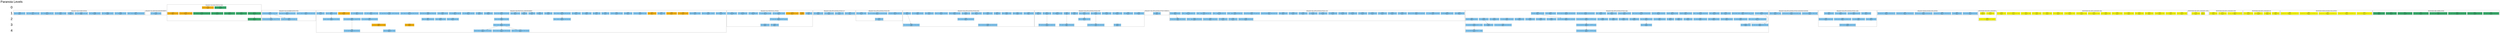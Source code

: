 digraph CRS3 {
	/* Enable the 'newrank' option: this allows aligning nodes inside a cluster
	 * to the same rank as nodes outside (e.g. the paranoia level graph on the left)
	 */
	newrank=true;
	ordering="out";

	/* Define default node style */
	node [
		shape=box,
		fontname="Liberation Sans",
		style=filled,
		fillcolor="white",
	];
	/* Define default graph style (fontname here affects the box titles) */
	graph [
		fontname="Liberation Sans",
		fontsize=22.0,
	];

	/* Paranoia levels running down the left hand side, plus graph title at the top */
	paranoia_title	[shape=plaintext, label="Paranoia Levels", fontsize=64.0];
	paranoia_0	[shape=plaintext, label="0", fontsize=72.0];
	paranoia_1	[shape=plaintext, label="1", fontsize=72.0];
	paranoia_2	[shape=plaintext, label="2", fontsize=72.0];
	paranoia_3	[shape=plaintext, label="3", fontsize=72.0];
	paranoia_4	[shape=plaintext, label="4", fontsize=72.0];

	paranoia_title -> paranoia_0 [style=invis];
	paranoia_0 -> paranoia_1 [style=invis];
	paranoia_1 -> paranoia_2 [style=invis];
	paranoia_2 -> paranoia_3 [style=invis];
	paranoia_3 -> paranoia_4 [style=invis];


	subgraph cluster_REQUEST_910_IP_REPUTATION {
		label="REQUEST-910-IP-REPUTATION";

		rule_910000	[label="910000\nRequest from currently blocked client\nPhase 2", fillcolor="lightskyblue"];
		rule_910100	[label="910100\nClient IP address is from a high risk country\nPhase 2", fillcolor="lightskyblue"];
		rule_910120	[label="910120\nCheck IP collection for previous RBL check\nPhase 2", fillcolor="lightskyblue"];
		rule_910130	[label="910130\nCheck if RBL checking can be skipped\nPhase 2", fillcolor="lightskyblue"];
		rule_910140	[label="910140\nPerform RBL check\nPhase 2", fillcolor="lightskyblue"];
		rule_910150	[label="910150\nClient IP address flagged as search engine\nPhase 2", fillcolor="lightskyblue"];
		rule_910160	[label="910160\nClient IP address flagged as spammer\nPhase 2", fillcolor="lightskyblue"];
		rule_910170	[label="910170\nClient IP address flagged as suspicious\nPhase 2", fillcolor="lightskyblue"];
		rule_910180	[label="910180\nClient IP address flagged as harvester\nPhase 2", fillcolor="lightskyblue"];
		rule_910190	[label="910190\nUpdate IP collection that RBL check has been performed\nPhase 2", fillcolor="lightskyblue"];
		/* -- Ordering -- */
		rule_910000 -> rule_910100 -> rule_910120 -> rule_910130 -> rule_910140 -> rule_910150 -> rule_910160 -> rule_910170 -> rule_910180 -> rule_910190 [style=invis];
	}


	subgraph cluster_REQUEST_911_METHOD_ENFORCEMENT {
		label="REQUEST-911-METHOD-ENFORCEMENT";

		rule_911100	[label="911100\nHTTP request method not allowed\nPhase 2", fillcolor="lightskyblue"];
	}


	subgraph cluster_REQUEST_912_DOS_PROTECTION {
		label="REQUEST-912-DOS-PROTECTION";

		rule_912100	[label="912100\nSkip DoS rules if variables are not set\nPhase 1", fillcolor="darkgoldenrod1"];
		rule_912110	[label="912110\nSkip DoS rules if variables are not set\nPhase 5", fillcolor="mediumseagreen"];
		/* -- Ordering -- */
		rule_912100 -> rule_912110 [style=invis];

		rule_912120	[label="912120\nDoS attack identified: block and log\nPhase 1", fillcolor="darkgoldenrod1"];
		rule_912130	[label="912130\nDoS attack identified: block without logging\nPhase 1", fillcolor="darkgoldenrod1"];
		rule_912140	[label="912140\nSkip remaining DoS rules if request was already blocked\nPhase 5", fillcolor="mediumseagreen"];
		rule_912150	[label="912150\nCount requests to non-static resources\nPhase 5", fillcolor="mediumseagreen"];
		rule_912160	[label="912160\nIncrement the burst counter (0 to 1)\nPhase 5", fillcolor="mediumseagreen"];
		rule_912161	[label="912161\nIncrement the burst counter (1 to 2)\nPhase 5", fillcolor="mediumseagreen"];
		rule_912170	[label="912170\nCheck burst counter and block if 2 or more\nPhase 5", fillcolor="mediumseagreen"];
			rule_912170 -> rule_912171;
		/* -- Ordering -- */
		rule_912120 -> rule_912130 -> rule_912140 -> rule_912150 -> rule_912160 -> rule_912161 -> rule_912170 [style=invis];

		rule_912171	[label="912171\nCheck burst counter and block if 1 or more\nPhase 5", fillcolor="mediumseagreen"];
	}


	subgraph cluster_REQUEST_913_SCANNER_DETECTION {
		label="REQUEST-913-SCANNER-DETECTION";

		rule_913100	[label="913100\nUser-Agent associated with known security scanner\nPhase 2", fillcolor="lightskyblue"];
			rule_913100 -> rule_913101;
			rule_913100 -> rule_913102;
		rule_913110	[label="913110\nRequest header associated with known security scanner\nPhase 2", fillcolor="lightskyblue"];
		rule_913120	[label="913120\nFilename or argument associated with known security scanner\nPhase 2", fillcolor="lightskyblue"];
		/* -- Ordering -- */
		rule_913100 -> rule_913110 -> rule_913120 [style=invis];

		rule_913101	[label="913101\nUser-Agent associated with scripting or generic HTTP client\nPhase 2", fillcolor="lightskyblue"];
		rule_913102	[label="913102\nUser-Agent associated with known web crawler or bot\nPhase 2", fillcolor="lightskyblue"];
	}


	subgraph cluster_REQUEST_920_PROTOCOL_ENFORCEMENT {
		label="REQUEST-920-PROTOCOL-ENFORCEMENT";

		rule_920100	[label="920100\nInvalid HTTP request line\nPhase 2", fillcolor="lightskyblue"];
		rule_920120	[label="920120\nAttempted multipart/form-data bypass\nPhase 2", fillcolor="lightskyblue"];
			rule_920120 -> rule_920121;
		rule_920160	[label="920160\nContent-Length header is not numeric\nPhase 1", fillcolor="darkgoldenrod1"];
		rule_920170	[label="920170\nGET or HEAD request with body content\nPhase 2", fillcolor="lightskyblue"];
			rule_920170 -> rule_920171 [dir=none];
		rule_920171	[label="920171\nGET or HEAD request with Transfer-Encoding\nPhase 2", fillcolor="lightskyblue"];
		rule_920180	[label="920180\nPOST request without Content-Length or Transfer-Encoding header\nPhase 2", fillcolor="lightskyblue"];
		rule_920181	[label="920181\nContent-Length and Transfer-Encoding headers both present\nPhase 2", fillcolor="lightskyblue"];
		rule_920190	[label="920190\nInvalid last byte value in Range/Request-Range header\nPhase 2", fillcolor="lightskyblue"];
		rule_920210	[label="920210\nConflicting Connection header data\nPhase 2", fillcolor="lightskyblue"];
		rule_920220	[label="920220\nURL encoding abuse in the request URI\nPhase 2", fillcolor="lightskyblue"];
		rule_920240	[label="920240\nURL encoding abuse in the request body\nPhase 2", fillcolor="lightskyblue"];
		rule_920250	[label="920250\nUTF-8 encoding abuse\nPhase 2", fillcolor="lightskyblue"];
		rule_920260	[label="920260\nUnicode full/half width abuse\nPhase 2", fillcolor="lightskyblue"];
		rule_920270	[label="920270\nCharacter restriction (full ASCII sans null character)\nPhase 2", fillcolor="lightskyblue"];
			rule_920270 -> rule_920271;
		rule_920280	[label="920280\nRequest missing a Host header\nPhase 2", fillcolor="lightskyblue"];
		rule_920290	[label="920290\nEmpty Host header\nPhase 2", fillcolor="lightskyblue"];
		rule_920310	[label="920310\nEmpty Accept header\nPhase 2", fillcolor="lightskyblue"];
			rule_920310 -> rule_920311 [dir=none];
		rule_920311	[label="920311\nEmpty Accept header\nPhase 2", fillcolor="lightskyblue"];
		rule_920330	[label="920330\nEmpty User-Agent header\nPhase 2", fillcolor="lightskyblue"];
		rule_920340	[label="920340\nRequest containing content missing Content-Type header\nPhase 2", fillcolor="lightskyblue"];
			rule_920340 -> rule_920341;
		rule_920350	[label="920350\nHost header is an IP address\nPhase 2", fillcolor="lightskyblue"];
		rule_920380	[label="920380\nToo many arguments in request\nPhase 2", fillcolor="lightskyblue"];
		rule_920360	[label="920360\nArgument name too long\nPhase 2", fillcolor="lightskyblue"];
		rule_920370	[label="920370\nArgument value too long\nPhase 2", fillcolor="lightskyblue"];
		rule_920390	[label="920390\nCombined size of all arguments too large\nPhase 2", fillcolor="lightskyblue"];
		rule_920400	[label="920400\nUploaded file size too large\nPhase 2", fillcolor="lightskyblue"];
		rule_920410	[label="920410\nCombined size of all uploaded files too large\nPhase 2", fillcolor="lightskyblue"];
		rule_920470	[label="920470\nIllegal Content-Type header\nPhase 1", fillcolor="darkgoldenrod1"];
		rule_920420	[label="920420\nContent-Type not allowed\nPhase 2", fillcolor="lightskyblue"];
		rule_920480	[label="920480\nContent-Type charset not allowed\nPhase 1", fillcolor="darkgoldenrod1"];
		rule_920430	[label="920430\nHTTP protocol version not allowed\nPhase 1", fillcolor="darkgoldenrod1"];
		rule_920440	[label="920440\nRequested file extension not allowed\nPhase 2", fillcolor="lightskyblue"];
		rule_920500	[label="920500\nAttempt to access a backup or 'working' file\nPhase 2", fillcolor="lightskyblue"];
		rule_920450	[label="920450\nRestricted HTTP request header\nPhase 2", fillcolor="lightskyblue"];
		/* -- Ordering -- */
		rule_920100 -> rule_920120 -> rule_920160 -> rule_920170 [style=invis];
		rule_920171 -> rule_920180 -> rule_920181 -> rule_920190 -> rule_920210 -> rule_920220 -> rule_920240 -> rule_920250 -> rule_920260 -> rule_920270 -> rule_920280 -> rule_920290 -> rule_920310 [style=invis];
		rule_920311 -> rule_920330 -> rule_920340 -> rule_920350 -> rule_920380 -> rule_920360 -> rule_920370 -> rule_920390 -> rule_920400 -> rule_920410 -> rule_920470 -> rule_920420 -> rule_920480 -> rule_920430 -> rule_920440 -> rule_920500 -> rule_920450 [style=invis];

		rule_920271	[label="920271\nCharacter restriction (visible ASCII, tab, newline)\nPhase 2", fillcolor="lightskyblue"];
			rule_920271 -> rule_920272;
		rule_920200	[label="920200\nToo many range fields (more than 5; excludes PDF files)\nPhase 2", fillcolor="lightskyblue"];
			rule_920200 -> rule_920201 [dir=none];
			rule_920200 -> rule_920202;
		rule_920201	[label="920201\nToo many range fields for PDF request (more than 62)\nPhase 2", fillcolor="lightskyblue"];
		rule_920230	[label="920230\nMultiple levels of URL encoding detected\nPhase 2", fillcolor="lightskyblue"];
		rule_920300	[label="920300\nRequest missing an Accept header\nPhase 2", fillcolor="lightskyblue"];
		rule_920320	[label="920320\nRequest missing a User-Agent header\nPhase 2", fillcolor="lightskyblue"];
		rule_920121	[label="920121\nAttempted multipart/form-data bypass (more restrictive)\nPhase 2", fillcolor="lightskyblue"];
		rule_920341	[label="920341\nRequest containing content missing Content-Type header\nPhase 2", fillcolor="lightskyblue"];
		/* -- Ordering -- */
		rule_920190 -> rule_920230 [style=invis];
		rule_920230 -> rule_920300 -> rule_920320 [style=invis];
		rule_920170 -> rule_920200 [style=invis];

		rule_920272	[label="920272\nCharacter restriction (visible lower ASCII sans percent)\nPhase 2", fillcolor="lightskyblue"];
			rule_920272 -> rule_920273;
			rule_920272 -> rule_920274;
			rule_920272 -> rule_920275;
		rule_920490	[label="920490\nx-up-devcap-post-charset header vulnerability\nPhase 1", fillcolor="darkgoldenrod1"];
		rule_920510	[label="920510\nInvalid Cache-Control header\nPhase 1", fillcolor="darkgoldenrod1"];
		/* -- Ordering -- */
		rule_920171 -> rule_920490 [style=invis];
		rule_920181 -> rule_920510 [style=invis];

		rule_920202	[label="920202\nToo many range fields for PDF request (more than 5)\nPhase 2", fillcolor="lightskyblue"];
		rule_920273	[label="920273\nCharacter restriction (very strict subset of ASCII characters)\nPhase 2", fillcolor="lightskyblue"];
		rule_920274	[label="920274\nCharacter restriction (very strict subset of ASCII characters)\nPhase 2", fillcolor="lightskyblue"];
		rule_920275	[label="920275\nCharacter restriction (very strict subset of ASCII characters)\nPhase 2", fillcolor="lightskyblue"];
		rule_920460	[label="920460\nAbnormal character escapes in request\nPhase 2", fillcolor="lightskyblue"];
		/* -- Ordering -- */
		rule_920180 -> rule_920460 [style=invis];
	}


	subgraph cluster_REQUEST_921_PROTOCOL_ATTACK {
		label="REQUEST-921-PROTOCOL-ATTACK";

		rule_921110	[label="921110\nHTTP request smuggling attack\nPhase 2", fillcolor="lightskyblue"];
		rule_921120	[label="921120\nHTTP response splitting attack\nPhase 2", fillcolor="lightskyblue"];
		rule_921130	[label="921130\nHTTP response splitting attack\nPhase 2", fillcolor="lightskyblue"];
		rule_921140	[label="921140\nHTTP header injection attack via headers\nPhase 2", fillcolor="lightskyblue"];
		rule_921150	[label="921150\nHTTP header injection attack via payload\nPhase 2", fillcolor="lightskyblue"];
			rule_921150 -> rule_921151;
		rule_921160	[label="921160\nHTTP header injection attack via payload\nPhase 1", fillcolor="darkgoldenrod1"];
		rule_921190	[label="921190\nHTTP splitting\nPhase 1", fillcolor="darkgoldenrod1"];
		rule_921200	[label="921200\nLDAP injection attack\nPhase 2", fillcolor="lightskyblue"];
		/* -- Ordering -- */
		rule_921110 -> rule_921120 -> rule_921130 -> rule_921140 -> rule_921150 -> rule_921160 -> rule_921190 -> rule_921200 [style=invis];

		rule_921151	[label="921151\nHTTP header injection attack via payload (GET arguments)\nPhase 2", fillcolor="lightskyblue"];

		rule_921170	[label="921170\nNon-blocking helper function\nPhase 2", fillcolor="lightskyblue"];
			rule_921170 -> rule_921180 [dir=none];
		rule_921180	[label="921180\nHTTP parameter pollution\nPhase 2", fillcolor="lightskyblue"];
	}


	subgraph cluster_REQUEST_930_APPLICATION_ATTACK_LFI {
		label="REQUEST-930-APPLICATION-ATTACK-LFI";

		rule_930100	[label="930100\nPath traversal attack (encoded)\nPhase 2", fillcolor="lightskyblue"];
		rule_930110	[label="930110\nPath traversal attack (decoded)\nPhase 2", fillcolor="lightskyblue"];
		rule_930120	[label="930120\nAttempt to access an OS file\nPhase 2", fillcolor="lightskyblue"];
		rule_930130	[label="930130\nAttempt to access a restricted file\nPhase 2", fillcolor="lightskyblue"];
		/* -- Ordering -- */
		rule_930100 -> rule_930110 -> rule_930120 -> rule_930130 [style=invis];
	}


	subgraph cluster_REQUEST_931_APPLICATION_ATTACK_RFI {
		label="REQUEST-931-APPLICATION-ATTACK-RFI";

		rule_931100	[label="931100\nURL parameter using IP address\nPhase 2", fillcolor="lightskyblue"];
		rule_931110	[label="931110\nCommon RFI vulnerable parameter name used with URL payload\nPhase 2", fillcolor="lightskyblue"];
		rule_931120	[label="931120\nURL payload used with trailing question mark\nPhase 2", fillcolor="lightskyblue"];
		/* -- Ordering -- */
		rule_931100 -> rule_931110 -> rule_931120 [style=invis];

		rule_931130	[label="931130\nOff-domain reference/link\nPhase 2", fillcolor="lightskyblue"];
	}


	subgraph cluster_REQUEST_932_APPLICATION_ATTACK_RCE {
		label="REQUEST-932-APPLICATION-ATTACK-RCE";

		rule_932100	[label="932100\nUnix command injection\nPhase 2", fillcolor="lightskyblue"];
			rule_932100 -> rule_932105 [dir=none];
			rule_932100 -> rule_932106;
		rule_932105	[label="932105\nUnix command injection (continuation)\nPhase 2", fillcolor="lightskyblue"];
		rule_932110	[label="932110\nWindows command injection\nPhase 2", fillcolor="lightskyblue"];
			rule_932110 -> rule_932115 [dir=none];
		rule_932115	[label="932115\nWindows command injection (continuation)\nPhase 2", fillcolor="lightskyblue"];
		rule_932120	[label="932120\nWindows PowerShell command found\nPhase 2", fillcolor="lightskyblue"];
		rule_932130	[label="932130\nUnix shell expression found\nPhase 2", fillcolor="lightskyblue"];
		rule_932140	[label="932140\nWindows FOR/IF command found\nPhase 2", fillcolor="lightskyblue"];
		rule_932150	[label="932150\nDirect Unix command execution\nPhase 2", fillcolor="lightskyblue"];
		rule_932160	[label="932160\nUnix shell code found\nPhase 2", fillcolor="lightskyblue"];
		rule_932170	[label="932170\nShellshock exploitation detected\nPhase 2", fillcolor="lightskyblue"];
		rule_932171	[label="932171\nShellshock exploitation detected\nPhase 2", fillcolor="lightskyblue"];
		rule_932180	[label="932180\nAttempt to upload a restricted file\nPhase 2", fillcolor="lightskyblue"];
		/* -- Ordering -- */
		rule_932105 -> rule_932110 [style=invis];
		rule_932115 -> rule_932120 -> rule_932130 -> rule_932140 -> rule_932150 -> rule_932160 -> rule_932170 -> rule_932171 -> rule_932180 [style=invis];

		rule_932200	[label="932200\nRemote command execution bypass attempt detected\nPhase 2", fillcolor="lightskyblue"];
		/* -- Ordering -- */
		rule_932130 -> rule_932200 [style=invis];

		rule_932106	[label="932106\nUnix command injection (higher risk of false positives)\nPhase 2", fillcolor="lightskyblue"];
		rule_932190	[label="932190\nRemote command execution wildcard bypass attempt detected\nPhase 2", fillcolor="lightskyblue"];
		/* -- Ordering -- */
		rule_932150 -> rule_932190 [style=invis];
	}


	subgraph cluster_REQUEST_933_APPLICATION_ATTACK_PHP {
		label="REQUEST-933-APPLICATION-ATTACK-PHP";

		rule_933100	[label="933100\nPHP open tag found\nPhase 2", fillcolor="lightskyblue"];
		rule_933110	[label="933110\nPHP script file upload found\nPhase 2", fillcolor="lightskyblue"];
			rule_933110 -> rule_933111;
		rule_933120	[label="933120\nPHP configuration directive found\nPhase 2", fillcolor="lightskyblue"];
		rule_933130	[label="933130\nPHP variable found\nPhase 2", fillcolor="lightskyblue"];
			rule_933130 -> rule_933131;
		rule_933140	[label="933140\nPHP I/O stream found\nPhase 2", fillcolor="lightskyblue"];
		rule_933200	[label="933200\nPHP wrapper scheme detected\nPhase 2", fillcolor="lightskyblue"];
		rule_933150	[label="933150\nHigh risk PHP function name found\nPhase 2", fillcolor="lightskyblue"];
			rule_933150 -> rule_933151;
		rule_933160	[label="933160\nHigh risk PHP function call found\nPhase 2", fillcolor="lightskyblue"];
			rule_933160 -> rule_933161;
		rule_933170	[label="933170\nSerialised PHP object injection\nPhase 2", fillcolor="lightskyblue"];
		rule_933180	[label="933180\nPHP variable function call found\nPhase 2", fillcolor="lightskyblue"];
		rule_933210	[label="933210\nPHP variable function call found\nPhase 2", fillcolor="lightskyblue"];
		/* -- Ordering -- */
		rule_933100 -> rule_933110 -> rule_933120 -> rule_933130 -> rule_933140 -> rule_933150 -> rule_933160 -> rule_933170 -> rule_933180 -> rule_933200 -> rule_933210 [style=invis];

		rule_933151	[label="933151\nMedium risk PHP function name found\nPhase 2", fillcolor="lightskyblue"];

		rule_933131	[label="933131\nPHP variable found (higher risk of false positives)\nPhase 2", fillcolor="lightskyblue"];
		rule_933161	[label="933161\nLow value PHP function call found (false positives likely)\nPhase 2", fillcolor="lightskyblue"];
		rule_933111	[label="933111\nPHP script file upload with superfluous extension found\nPhase 2", fillcolor="lightskyblue"];
		rule_933190	[label="933190\nPHP closing tag found\nPhase 2", fillcolor="lightskyblue"];
		/* -- Ordering -- */
		rule_933180 -> rule_933190 [style=invis];
	}


	subgraph cluster_REQUEST_934_APPLICATION_ATTACK_NODEJS {
		label="REQUEST-934-APPLICATION-ATTACK-NODEJS";

		rule_934100	[label="934100\nNode.js injection attack\nPhase 2", fillcolor="lightskyblue"];
	}


	subgraph cluster_REQUEST_941_APPLICATION_ATTACK_XSS {
		label="REQUEST-941-APPLICATION-ATTACK-XSS";

		rule_941100	[label="941100\nXSS attack detected by libinjection\nPhase 2", fillcolor="lightskyblue"];
			rule_941100 -> rule_941101;
		rule_941110	[label="941110\nXSS filter - category 1: script tag attack vector\nPhase 2", fillcolor="lightskyblue"];
		rule_941120	[label="941120\nXSS filter - category 2: event handler attack vector\nPhase 2", fillcolor="lightskyblue"];
		rule_941130	[label="941130\nXSS filter - category 3: attribute attack vector\nPhase 2", fillcolor="lightskyblue"];
		rule_941140	[label="941140\nXSS filter - category 4: JavaScript URI attack vector\nPhase 2", fillcolor="lightskyblue"];
		rule_941160	[label="941160\nNoScript XSS InjectionChecker: HTML injection found\nPhase 2", fillcolor="lightskyblue"];
		rule_941170	[label="941170\nNoScript XSS InjectionChecker: attribute injection found\nPhase 2", fillcolor="lightskyblue"];
		rule_941180	[label="941180\nvalidator.js blocked keywords\nPhase 2", fillcolor="lightskyblue"];
		rule_941190	[label="941190\nIE XSS filter: attack detected\nPhase 2", fillcolor="lightskyblue"];
		rule_941200	[label="941200\nIE XSS filter: attack detected\nPhase 2", fillcolor="lightskyblue"];
		rule_941210	[label="941210\nIE XSS filter: attack detected\nPhase 2", fillcolor="lightskyblue"];
		rule_941220	[label="941220\nIE XSS filter: attack detected\nPhase 2", fillcolor="lightskyblue"];
		rule_941230	[label="941230\nIE XSS filter: attack detected\nPhase 2", fillcolor="lightskyblue"];
		rule_941240	[label="941240\nIE XSS filter: attack detected\nPhase 2", fillcolor="lightskyblue"];
		rule_941250	[label="941250\nIE XSS filter: attack detected\nPhase 2", fillcolor="lightskyblue"];
		rule_941260	[label="941260\nIE XSS filter: attack detected\nPhase 2", fillcolor="lightskyblue"];
		rule_941270	[label="941270\nIE XSS filter: attack detected\nPhase 2", fillcolor="lightskyblue"];
		rule_941280	[label="941280\nIE XSS filter: attack detected\nPhase 2", fillcolor="lightskyblue"];
		rule_941290	[label="941290\nIE XSS filter: attack detected\nPhase 2", fillcolor="lightskyblue"];
		rule_941300	[label="941300\nIE XSS filter: attack detected\nPhase 2", fillcolor="lightskyblue"];
		rule_941310	[label="941310\nMalformed US-ASCII encoding XSS filter: attack detected\nPhase 2", fillcolor="lightskyblue"];
		rule_941350	[label="941350\nUTF-7 encoding IE XSS filter: attack detected\nPhase 2", fillcolor="lightskyblue"];
		rule_941360	[label="941360\nJSFuck/Hieroglyphy obfuscation detected\nPhase 2", fillcolor="lightskyblue"];
		rule_941370	[label="941370\nJavaScript global variable found\nPhase 2", fillcolor="lightskyblue"];
		/* -- Ordering -- */
		rule_941100 -> rule_941110 -> rule_941120 -> rule_941130 -> rule_941140 -> rule_941160 -> rule_941170 -> rule_941180 -> rule_941190 -> rule_941200 -> rule_941210 -> rule_941220 -> rule_941230 -> rule_941240 -> rule_941250 -> rule_941260 -> rule_941270 -> rule_941280 -> rule_941290 -> rule_941300 -> rule_941310 -> rule_941350 -> rule_941360 -> rule_941370 [style=invis];

		rule_941101	[label="941101\nXSS attack detected in Referer header by libinjection\nPhase 2", fillcolor="lightskyblue"];
		rule_941150	[label="941150\nXSS filter - category 5: disallowed HTML attributes\nPhase 2", fillcolor="lightskyblue"];
		rule_941320	[label="941320\nPossible HTML tag handler XSS attack detected\nPhase 2", fillcolor="lightskyblue"];
		rule_941330	[label="941330\nIE XSS filter: attack detected\nPhase 2", fillcolor="lightskyblue"];
		rule_941340	[label="941340\nIE XSS filter: attack detected\nPhase 2", fillcolor="lightskyblue"];
		rule_941380	[label="941380\nAngularJS client side template injection detected\nPhase 2", fillcolor="lightskyblue"];
		/* -- Ordering -- */
		rule_941101 -> rule_941150 -> rule_941320 -> rule_941330 -> rule_941340 -> rule_941380 [style=invis];
	}


	subgraph cluster_REQUEST_942_APPLICATION_ATTACK_SQLI {
		label="REQUEST-942-APPLICATION-ATTACK-SQLI";

		rule_942100	[label="942100\nSQL injection attack detected by libinjection\nPhase 2", fillcolor="lightskyblue"];
			rule_942100 -> rule_942101;
		rule_942140	[label="942140\nCommon database name detected\nPhase 2", fillcolor="lightskyblue"];
		rule_942160	[label="942160\nBlind SQL injection test using sleep() or benchmark() detected\nPhase 2", fillcolor="lightskyblue"];
		rule_942170	[label="942170\nSQL injection attempt using sleep() or benchmark() detected\nPhase 2", fillcolor="lightskyblue"];
		rule_942190	[label="942190\nMSSQL code execution detected\nPhase 2", fillcolor="lightskyblue"];
		rule_942220	[label="942220\nInteger overflow attack detected\nPhase 2", fillcolor="lightskyblue"];
		rule_942230	[label="942230\nConditional SQL injection attempt detected\nPhase 2", fillcolor="lightskyblue"];
		rule_942240	[label="942240\nMySQL character set switch or MSSQL DoS attempt detected\nPhase 2", fillcolor="lightskyblue"];
		rule_942250	[label="942250\nMERGE AGAINST, MERGE, or EXECUTE IMMEDIATE injection detected\nPhase 2", fillcolor="lightskyblue"];
			rule_942250 -> rule_942251;
		rule_942270	[label="942270\nCommon SQL injection attack string detected\nPhase 2", fillcolor="lightskyblue"];
		rule_942280	[label="942280\nPostgreSQL injection attempt detected\nPhase 2", fillcolor="lightskyblue"];
		rule_942290	[label="942290\nMongoDB SQL injection attempt detected\nPhase 2", fillcolor="lightskyblue"];
		rule_942320	[label="942320\nMySQL or PostgreSQL injection attempt detected\nPhase 2", fillcolor="lightskyblue"];
		rule_942350	[label="942350\nMySQL injection attempt detected\nPhase 2", fillcolor="lightskyblue"];
		rule_942360	[label="942360\nSQL injection or SQL LFI attempt detected\nPhase 2", fillcolor="lightskyblue"];
			rule_942360 -> rule_942361;
		rule_942500	[label="942500\nMySQL inline comment detected\nPhase 2", fillcolor="lightskyblue"];
		/* -- Ordering -- */
		rule_942140 -> rule_942160 -> rule_942170 -> rule_942190 -> rule_942220 -> rule_942230 -> rule_942240 -> rule_942270 -> rule_942280 -> rule_942290 -> rule_942320 -> rule_942350 -> rule_942500 -> rule_942250 [style=invis];

		rule_942110	[label="942110\nCommon SQL injection testing detected\nPhase 2", fillcolor="lightskyblue"];
		rule_942120	[label="942120\nSQL operator detected\nPhase 2", fillcolor="lightskyblue"];
		rule_942130	[label="942130\nSQL tautology detected\nPhase 2", fillcolor="lightskyblue"];
		rule_942150	[label="942150\nSQL function name detected\nPhase 2", fillcolor="lightskyblue"];
		rule_942180	[label="942180\nSQL authentication bypass attempt detected\nPhase 2", fillcolor="lightskyblue"];
		rule_942200	[label="942200\nMySQL obfuscated injection detected\nPhase 2", fillcolor="lightskyblue"];
		rule_942210	[label="942210\nChained SQL injection attempt detected\nPhase 2", fillcolor="lightskyblue"];
		rule_942260	[label="942260\nSQL authentication bypass attempt detected\nPhase 2", fillcolor="lightskyblue"];
		rule_942300	[label="942300\nMySQL comment, condition, or character injection detected\nPhase 2", fillcolor="lightskyblue"];
		rule_942310	[label="942310\nChained SQL injection attempt detected\nPhase 2", fillcolor="lightskyblue"];
		rule_942330	[label="942330\nSQL injection probing detected\nPhase 2", fillcolor="lightskyblue"];
			rule_942330 -> rule_942370 [dir=none];
			rule_942330 -> rule_942490;
		rule_942340	[label="942340\nSQL authentication bypass attempt detected\nPhase 2", fillcolor="lightskyblue"];
		rule_942361	[label="942361\nSQL injection attempt using keyword alter or union detected\nPhase 2", fillcolor="lightskyblue"];
		rule_942370	[label="942370\nSQL injection probing detected\nPhase 2", fillcolor="lightskyblue"];
		rule_942380	[label="942380\nSQL injection attempt detected\nPhase 2", fillcolor="lightskyblue"];
		rule_942390	[label="942390\nSQL injection attempt detected\nPhase 2", fillcolor="lightskyblue"];
		rule_942400	[label="942400\nSQL injection attempt detected\nPhase 2", fillcolor="lightskyblue"];
		rule_942410	[label="942410\nSQL injection attempt detected\nPhase 2", fillcolor="lightskyblue"];
		rule_942470	[label="942470\nSQL injection attempt detected\nPhase 2", fillcolor="lightskyblue"];
		rule_942480	[label="942480\nSQL injection attempt detected\nPhase 2", fillcolor="lightskyblue"];
		rule_942430	[label="942430\nToo many restricted SQL chars detected (12+, GET/POST params)\nPhase 2", fillcolor="lightskyblue"];
			rule_942430 -> rule_942431;
		rule_942440	[label="942440\nSQL comment sequence detected\nPhase 2", fillcolor="lightskyblue"];
		rule_942450	[label="942450\nSQL hex encoding detected\nPhase 2", fillcolor="lightskyblue"];
		rule_942510	[label="942510\nBypass attempt using backticks detected\nPhase 2", fillcolor="lightskyblue"];
			rule_942510 -> rule_942511;
		/* -- Ordering -- */
		rule_942110 -> rule_942120 -> rule_942130 -> rule_942150 -> rule_942180 -> rule_942200 -> rule_942210 -> rule_942260 -> rule_942300 [style=invis];
		rule_942310 -> rule_942330 [style=invis];
		rule_942370 -> rule_942340 -> rule_942380 -> rule_942390 -> rule_942400 -> rule_942410 -> rule_942361 -> rule_942430 -> rule_942440 -> rule_942450 -> rule_942470 -> rule_942480 -> rule_942510 [style=invis];

		rule_942251	[label="942251\nSQL HAVING injection detected\nPhase 2", fillcolor="lightskyblue"];
		rule_942490	[label="942490\nSQL injection probing detected\nPhase 2", fillcolor="lightskyblue"];
		rule_942420	[label="942420\nToo many restricted SQL chars detected (8+, in cookies)\nPhase 2", fillcolor="lightskyblue"];
			rule_942420 -> rule_942421;
		rule_942431	[label="942431\nToo many restricted SQL chars detected (6+, GET/POST params)\nPhase 2", fillcolor="lightskyblue"];
			rule_942431 -> rule_942432;
		rule_942460	[label="942460\nToo many consecutive non-word characters detected (4+)\nPhase 2", fillcolor="lightskyblue"];
		rule_942101	[label="942101\nSQL injection attack detected by libinjection (URL path)\nPhase 2", fillcolor="lightskyblue"];
		rule_942511	[label="942511\nBypass attempt using ticks detected\nPhase 2", fillcolor="lightskyblue"];
		/* -- Ordering -- */
		rule_942420 -> rule_942490 -> rule_942460 [style=invis];

		rule_942421	[label="942421\nToo many restricted SQL chars detected (3+, in cookies)\nPhase 2", fillcolor="lightskyblue"];
		rule_942432	[label="942432\nToo many restricted SQL chars detected (2+, GET/POST params)\nPhase 2", fillcolor="lightskyblue"];
	}


	subgraph cluster_REQUEST_943_APPLICATION_ATTACK_SESSION_FIXATION {
		label="REQUEST-943-APPLICATION-ATTACK-SESSION-FIXATION";

		rule_943100	[label="943100\nAttempt to set cookie values in HTML\nPhase 2", fillcolor="lightskyblue"];
		rule_943110	[label="943110\nSessionID parameter found alonside off-domain Referer header\nPhase 2", fillcolor="lightskyblue"];
		rule_943120	[label="943120\nSessionID parameter found with no Referer header\nPhase 2", fillcolor="lightskyblue"];
		/* -- Ordering -- */
		rule_943100 -> rule_943110 -> rule_943120 [style=invis];
	}


	subgraph cluster_REQUEST_944_APPLICATION_ATTACK_JAVA {
		label="REQUEST-944-APPLICATION-ATTACK-JAVA";

		rule_944100	[label="944100\nSuspicious Java class detected\nPhase 2", fillcolor="lightskyblue"];
		rule_944110	[label="944110\nJava process spawn attempt detected\nPhase 2", fillcolor="lightskyblue"];
		rule_944120	[label="944120\nJava serialisation exploit attempt detected\nPhase 2", fillcolor="lightskyblue"];
		rule_944130	[label="944130\nSuspicious Java class detected\nPhase 2", fillcolor="lightskyblue"];
		/* -- Ordering -- */
		rule_944100 -> rule_944110 -> rule_944120 -> rule_944130 [style=invis];

		rule_944200	[label="944200\nMagic bytes detected: Java serialisation exploit\nPhase 2", fillcolor="lightskyblue"];
		rule_944210	[label="944210\nEncoded magic bytes detected: Java serialisation exploit\nPhase 2", fillcolor="lightskyblue"];
		rule_944240	[label="944240\nJava serialisation exploit attempt detected\nPhase 2", fillcolor="lightskyblue"];
		rule_944250	[label="944250\nSuspicious Java method detected\nPhase 2", fillcolor="lightskyblue"];
		/* -- Ordering -- */
		rule_944200 -> rule_944210 -> rule_944240 -> rule_944250 [style=invis];

		rule_944300	[label="944300\nBase64 encoded string matching suspicious keyword\nPhase 2", fillcolor="lightskyblue"];
	}


	subgraph cluster_REQUEST_949_BLOCKING_EVALUATION {
		label="REQUEST-949-BLOCKING-EVALUATION";

		rule_949060	[label="949060\nAdd paranoia level 1 anomaly score to total anomaly score\nPhase 2", fillcolor="lightskyblue"];
		rule_949061	[label="949061\nAdd paranoia level 2 anomaly score to total anomaly score\nPhase 2", fillcolor="lightskyblue"];
		rule_949062	[label="949062\nAdd paranoia level 3 anomaly score to total anomaly score\nPhase 2", fillcolor="lightskyblue"];
		rule_949063	[label="949063\nAdd paranoia level 4 anomaly score to total anomaly score\nPhase 2", fillcolor="lightskyblue"];
		rule_949100	[label="949100\nIP reputation block enforcement\nPhase 2", fillcolor="lightskyblue"];
		rule_949110	[label="949110\nInbound anomaly score exceeded: deny request\nPhase 2", fillcolor="lightskyblue"];
		/* -- Ordering -- */
		rule_949060 -> rule_949061 -> rule_949062 -> rule_949063 -> rule_949100 -> rule_949110 [style=invis];
	}


	subgraph cluster_RESPONSE_950_DATA_LEAKAGES {
		label="RESPONSE-950-DATA-LEAKAGES";

		rule_950130	[label="950130\nDirectory listing\nPhase 4", fillcolor="yellow"];
		rule_950140	[label="950140\nCGI source code leakage\nPhase 4", fillcolor="yellow"];
		/* -- Ordering -- */
		rule_950130 -> rule_950140 [style=invis];

		rule_950100	[label="950100\n5xx server error status code returned by the application\nPhase 4", fillcolor="yellow"];
	}


	subgraph cluster_RESPONSE_951_DATA_LEAKAGES_SQL {
		label="RESPONSE-951-DATA-LEAKAGES-SQL";

		rule_951100	[label="951100\nNon-blocking helper function\nPhase 4", fillcolor="yellow"];
		rule_951110	[label="951110\nMicrosoft Access SQL information leakage\nPhase 4", fillcolor="yellow"];
		rule_951120	[label="951120\nOracle SQL information leakage\nPhase 4", fillcolor="yellow"];
		rule_951130	[label="951130\nDB2 SQL information leakage\nPhase 4", fillcolor="yellow"];
		rule_951140	[label="951140\nEMC SQL information leakage\nPhase 4", fillcolor="yellow"];
		rule_951150	[label="951150\nFirebird SQL information leakage\nPhase 4", fillcolor="yellow"];
		rule_951160	[label="951160\nFrontbase SQL information leakage\nPhase 4", fillcolor="yellow"];
		rule_951170	[label="951170\nHSQLDB SQL information leakage\nPhase 4", fillcolor="yellow"];
		rule_951180	[label="951180\nIBM Informix SQL information leakage\nPhase 4", fillcolor="yellow"];
		rule_951190	[label="951190\nIngres SQL information leakage\nPhase 4", fillcolor="yellow"];
		rule_951200	[label="951200\nInterBase SQL information leakage\nPhase 4", fillcolor="yellow"];
		rule_951210	[label="951210\nMaxDB SQL information leakage\nPhase 4", fillcolor="yellow"];
		rule_951220	[label="951220\nMSSQL information leakage\nPhase 4", fillcolor="yellow"];
		rule_951230	[label="951230\nMySQL information leakage\nPhase 4", fillcolor="yellow"];
		rule_951240	[label="951240\nPostgreSQL information leakage\nPhase 4", fillcolor="yellow"];
		rule_951250	[label="951250\nSQLite SQL information leakage\nPhase 4", fillcolor="yellow"];
		rule_951260	[label="951260\nSybase SQL information leakage\nPhase 4", fillcolor="yellow"];
		/* -- Ordering -- */
		rule_951100 -> rule_951110 -> rule_951120 -> rule_951130 -> rule_951140 -> rule_951150 -> rule_951160 -> rule_951170 -> rule_951180 -> rule_951190 -> rule_951200 -> rule_951210 -> rule_951220 -> rule_951230 -> rule_951240 -> rule_951250 -> rule_951260 [style=invis];
	}


	subgraph cluster_RESPONSE_952_DATA_LEAKAGES_JAVA {
		label="RESPONSE-952-DATA-LEAKAGES-JAVA";

		rule_952100	[label="952100\nJava source code leakage\nPhase 4", fillcolor="yellow"];
		rule_952110	[label="952110\nJava errors\nPhase 4", fillcolor="yellow"];
		/* -- Ordering -- */
		rule_952100 -> rule_952110 [style=invis];
	}


	subgraph cluster_RESPONSE_953_DATA_LEAKAGES_PHP {
		label="RESPONSE-953-DATA-LEAKAGES-PHP";

		rule_953100	[label="953100\nPHP information leakage\nPhase 4", fillcolor="yellow"];
		rule_953110	[label="953110\nPHP source code leakage\nPhase 4", fillcolor="yellow"];
		rule_953120	[label="953120\nPHP source code leakage (PHP open tag found)\nPhase 4", fillcolor="yellow"];
		/* -- Ordering -- */
		rule_953100 -> rule_953110 -> rule_953120 [style=invis];
	}


	subgraph cluster_RESPONSE_954_DATA_LEAKAGES_IIS {
		label="RESPONSE-954-DATA-LEAKAGES-IIS";

		rule_954100	[label="954100\nDisclosure of IIS install location\nPhase 4", fillcolor="yellow"];
		rule_954110	[label="954110\nApplication availability error\nPhase 4", fillcolor="yellow"];
		rule_954120	[label="954120\nIIS information leakage\nPhase 4", fillcolor="yellow"];
		rule_954130	[label="954130\nIIS information leakage\nPhase 4", fillcolor="yellow"];
		/* -- Ordering -- */
		rule_954100 -> rule_954110 -> rule_954120 -> rule_954130 [style=invis];
	}


	subgraph cluster_RESPONSE_959_BLOCKING_EVALUATION {
		label="RESPONSE-959-BLOCKING-EVALUATION";

		rule_959060	[label="959060\nAdd paranoia level 1 outbound score to total outbound score\nPhase 4", fillcolor="yellow"];
		rule_959061	[label="959061\nAdd paranoia level 2 outbound score to total outbound score\nPhase 4", fillcolor="yellow"];
		rule_959062	[label="959062\nAdd paranoia level 3 outbound score to total outbound score\nPhase 4", fillcolor="yellow"];
		rule_959063	[label="959063\nAdd paranoia level 4 outbound score to total outbound score\nPhase 4", fillcolor="yellow"];
		rule_959100	[label="959100\nOutbound anomaly score exceeded: deny request\nPhase 4", fillcolor="yellow"];
		/* -- Ordering -- */
		rule_959060 -> rule_959061 -> rule_959062 -> rule_959063 -> rule_959100 [style=invis];
	}


	subgraph cluster_RESPONSE_980_CORRELATION {
		label="RESPONSE-980-CORRELATION";

		rule_980100	[label="980100\nCorrelated successful attack identified\nPhase 5", fillcolor="mediumseagreen"];
		rule_980110	[label="980110\nCorrelated attack attempt identified\nPhase 5", fillcolor="mediumseagreen"];
		rule_980115	[label="980115\nCalculate total sum of all triggered inbound rules\nPhase 5", fillcolor="mediumseagreen"];
		rule_980120	[label="980120\nScore report for request if below inbound threshold\nPhase 5", fillcolor="mediumseagreen"];
		rule_980130	[label="980130\nScore report for request if met/exceeded inbound threshold\nPhase 5", fillcolor="mediumseagreen"];
		rule_980140	[label="980140\nScore report for request if met/exceeded outbound threshold\nPhase 5", fillcolor="mediumseagreen"];
		rule_980145	[label="980145\nCalculate total sum of all triggered outbound rules\nPhase 5", fillcolor="mediumseagreen"];
		rule_980150	[label="980150\nScore report for request if below outbound threshold\nPhase 5", fillcolor="mediumseagreen"];
		/* -- Ordering -- */
		rule_980100 -> rule_980110 -> rule_980115 -> rule_980120 -> rule_980130 -> rule_980140 -> rule_980145 -> rule_980150 [style=invis];
	}


	/* Define the different ranks: align nodes by paranoia level */
	{
		graph [rank=same];
		paranoia_0;

		rule_912100;
		rule_912110;
	}
	{
		graph [rank=same];
		paranoia_1;

		rule_910000;
		rule_910100;
		rule_910120;
		rule_910130;
		rule_910140;
		rule_910150;
		rule_910160;
		rule_910170;
		rule_910180;
		rule_910190;

		rule_911100;

		rule_912120;
		rule_912130;
		rule_912140;
		rule_912150;
		rule_912160;
		rule_912161;
		rule_912170;

		rule_913100;
		rule_913110;
		rule_913120;

		rule_920100;
		rule_920120;
		rule_920160;
		rule_920170;
		rule_920171;
		rule_920180;
		rule_920181;
		rule_920190;
		rule_920210;
		rule_920220;
		rule_920240;
		rule_920250;
		rule_920260;
		rule_920270;
		rule_920280;
		rule_920290;
		rule_920310;
		rule_920311;
		rule_920330;
		rule_920340;
		rule_920350;
		rule_920380;
		rule_920360;
		rule_920370;
		rule_920390;
		rule_920400;
		rule_920410;
		rule_920470;
		rule_920420;
		rule_920480;
		rule_920430;
		rule_920440;
		rule_920500;
		rule_920450;

		rule_921110;
		rule_921120;
		rule_921130;
		rule_921140;
		rule_921150;
		rule_921160;
		rule_921190;
		rule_921200;

		rule_930100;
		rule_930110;
		rule_930120;
		rule_930130;

		rule_931100;
		rule_931110;
		rule_931120;

		rule_932100;
		rule_932105;
		rule_932110;
		rule_932115;
		rule_932120;
		rule_932130;
		rule_932140;
		rule_932150;
		rule_932160;
		rule_932170;
		rule_932171;
		rule_932180;

		rule_933100;
		rule_933110;
		rule_933120;
		rule_933130;
		rule_933140;
		rule_933200;
		rule_933150;
		rule_933160;
		rule_933170;
		rule_933180;
		rule_933210;

		rule_934100;

		rule_941100;
		rule_941110;
		rule_941120;
		rule_941130;
		rule_941140;
		rule_941160;
		rule_941170;
		rule_941180;
		rule_941190;
		rule_941200;
		rule_941210;
		rule_941220;
		rule_941230;
		rule_941240;
		rule_941250;
		rule_941260;
		rule_941270;
		rule_941280;
		rule_941290;
		rule_941300;
		rule_941310;
		rule_941350;
		rule_941360;
		rule_941370;

		rule_942100;
		rule_942140;
		rule_942160;
		rule_942170;
		rule_942190;
		rule_942220;
		rule_942230;
		rule_942240;
		rule_942250;
		rule_942270;
		rule_942280;
		rule_942290;
		rule_942320;
		rule_942350;
		rule_942360;
		rule_942500;

		rule_943100;
		rule_943110;
		rule_943120;

		rule_944100;
		rule_944110;
		rule_944120;
		rule_944130;

		rule_949060;
		rule_949061;
		rule_949062;
		rule_949063;
		rule_949100;
		rule_949110;

		rule_950130;
		rule_950140;

		rule_951100;
		rule_951110;
		rule_951120;
		rule_951130;
		rule_951140;
		rule_951150;
		rule_951160;
		rule_951170;
		rule_951180;
		rule_951190;
		rule_951200;
		rule_951210;
		rule_951220;
		rule_951230;
		rule_951240;
		rule_951250;
		rule_951260;

		rule_952100;
		rule_952110;

		rule_953100;
		rule_953110;
		rule_953120;

		rule_954100;
		rule_954110;
		rule_954120;
		rule_954130;

		rule_959060;
		rule_959061;
		rule_959062;
		rule_959063;
		rule_959100;

		rule_980100;
		rule_980110;
		rule_980115;
		rule_980120;
		rule_980130;
		rule_980140;
		rule_980145;
		rule_980150;
	}
	{
		graph [rank=same];
		paranoia_2;

		rule_912171;

		rule_913101;
		rule_913102;

		rule_920271;
		rule_920200;
		rule_920201;
		rule_920230;
		rule_920300;
		rule_920320;
		rule_920121;
		rule_920341;

		rule_921151;

		rule_931130;

		rule_932200;

		rule_933151;

		rule_941101;
		rule_941150;
		rule_941320;
		rule_941330;
		rule_941340;
		rule_941380;

		rule_942110;
		rule_942120;
		rule_942130;
		rule_942150;
		rule_942180;
		rule_942200;
		rule_942210;
		rule_942260;
		rule_942300;
		rule_942310;
		rule_942330;
		rule_942340;
		rule_942361;
		rule_942370;
		rule_942380;
		rule_942390;
		rule_942400;
		rule_942410;
		rule_942470;
		rule_942480;
		rule_942430;
		rule_942440;
		rule_942450;
		rule_942510;

		rule_944200;
		rule_944210;
		rule_944240;
		rule_944250;

		rule_950100;
	}
	{
		graph [rank=same];
		paranoia_3;

		rule_920272;
		rule_920490;
		rule_920510;

		rule_921170;
		rule_921180;

		rule_932106;
		rule_932190;

		rule_933131;
		rule_933161;
		rule_933111;
		rule_933190;

		rule_942251;
		rule_942490;
		rule_942420;
		rule_942431;
		rule_942460;
		rule_942101;
		rule_942511;

		rule_944300;
	}
	{
		graph [rank=same];
		paranoia_4;

		rule_920202;
		rule_920273;
		rule_920274;
		rule_920275;
		rule_920460;

		rule_942421;
		rule_942432;
	}
}
